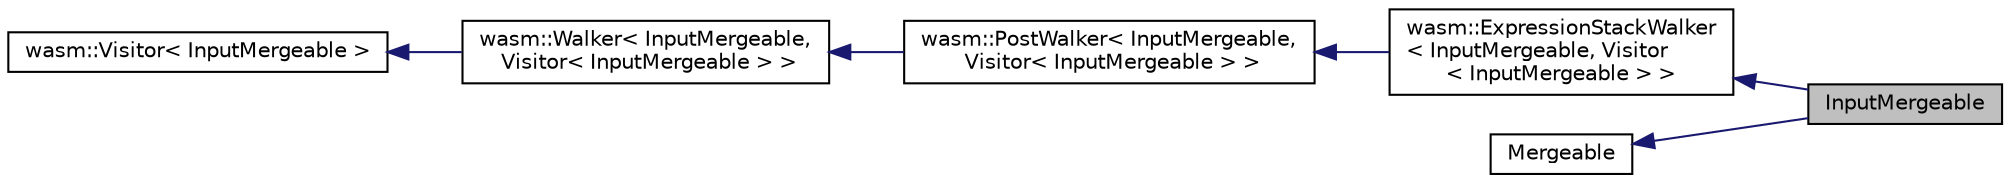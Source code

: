 digraph "InputMergeable"
{
  edge [fontname="Helvetica",fontsize="10",labelfontname="Helvetica",labelfontsize="10"];
  node [fontname="Helvetica",fontsize="10",shape=record];
  rankdir="LR";
  Node0 [label="InputMergeable",height=0.2,width=0.4,color="black", fillcolor="grey75", style="filled", fontcolor="black"];
  Node1 -> Node0 [dir="back",color="midnightblue",fontsize="10",style="solid"];
  Node1 [label="wasm::ExpressionStackWalker\l\< InputMergeable, Visitor\l\< InputMergeable \> \>",height=0.2,width=0.4,color="black", fillcolor="white", style="filled",URL="$structwasm_1_1_expression_stack_walker.html"];
  Node2 -> Node1 [dir="back",color="midnightblue",fontsize="10",style="solid"];
  Node2 [label="wasm::PostWalker\< InputMergeable,\l Visitor\< InputMergeable \> \>",height=0.2,width=0.4,color="black", fillcolor="white", style="filled",URL="$structwasm_1_1_post_walker.html"];
  Node3 -> Node2 [dir="back",color="midnightblue",fontsize="10",style="solid"];
  Node3 [label="wasm::Walker\< InputMergeable,\l Visitor\< InputMergeable \> \>",height=0.2,width=0.4,color="black", fillcolor="white", style="filled",URL="$structwasm_1_1_walker.html"];
  Node4 -> Node3 [dir="back",color="midnightblue",fontsize="10",style="solid"];
  Node4 [label="wasm::Visitor\< InputMergeable \>",height=0.2,width=0.4,color="black", fillcolor="white", style="filled",URL="$structwasm_1_1_visitor.html"];
  Node5 -> Node0 [dir="back",color="midnightblue",fontsize="10",style="solid"];
  Node5 [label="Mergeable",height=0.2,width=0.4,color="black", fillcolor="white", style="filled",URL="$struct_mergeable.html"];
}
